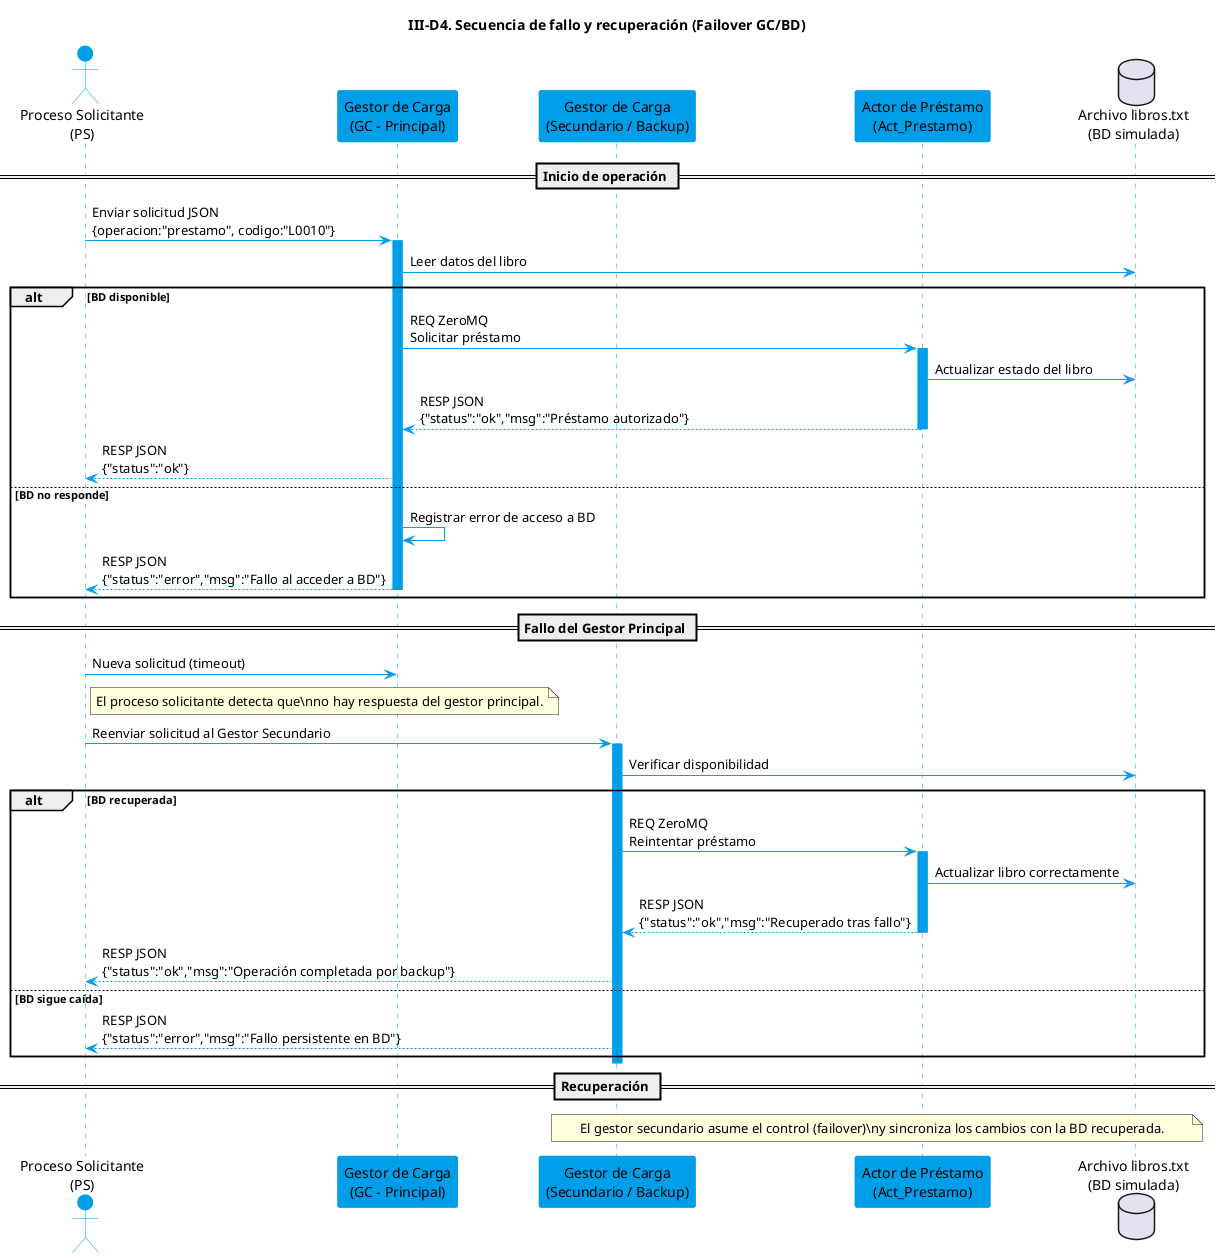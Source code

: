 @startuml
title III-D4. Secuencia de fallo y recuperación (Failover GC/BD)
skinparam backgroundColor white
skinparam sequence {
    LifeLineBorderColor #009ee8
    LifeLineBackgroundColor #009ee8
    ActorBorderColor #009ee8
    ActorBackgroundColor #009ee8
    ParticipantBorderColor #009ee8
    ParticipantBackgroundColor #009ee8
    ArrowColor #009ee8
    BoxBorderColor #009ee8
    BoxBackgroundColor white
}

actor "Proceso Solicitante\n(PS)" as PS
participant "Gestor de Carga\n(GC - Principal)" as GC
participant "Gestor de Carga\n(Secundario / Backup)" as GC2
participant "Actor de Préstamo\n(Act_Prestamo)" as AP
database "Archivo libros.txt\n(BD simulada)" as BD

== Inicio de operación ==
PS -> GC : Enviar solicitud JSON\n{operacion:"prestamo", codigo:"L0010"}
activate GC
GC -> BD : Leer datos del libro
alt BD disponible
    GC -> AP : REQ ZeroMQ\nSolicitar préstamo
    activate AP
    AP -> BD : Actualizar estado del libro
    AP --> GC : RESP JSON\n{"status":"ok","msg":"Préstamo autorizado"}
    deactivate AP
    GC --> PS : RESP JSON\n{"status":"ok"}
else BD no responde
    GC -> GC : Registrar error de acceso a BD
    GC --> PS : RESP JSON\n{"status":"error","msg":"Fallo al acceder a BD"}
    deactivate GC
end

== Fallo del Gestor Principal ==
PS -> GC : Nueva solicitud (timeout)
note right of PS
El proceso solicitante detecta que\nno hay respuesta del gestor principal.
end note
PS -> GC2 : Reenviar solicitud al Gestor Secundario
activate GC2

GC2 -> BD : Verificar disponibilidad
alt BD recuperada
    GC2 -> AP : REQ ZeroMQ\nReintentar préstamo
    activate AP
    AP -> BD : Actualizar libro correctamente
    AP --> GC2 : RESP JSON\n{"status":"ok","msg":"Recuperado tras fallo"}
    deactivate AP
    GC2 --> PS : RESP JSON\n{"status":"ok","msg":"Operación completada por backup"}
else BD sigue caída
    GC2 --> PS : RESP JSON\n{"status":"error","msg":"Fallo persistente en BD"}
end
deactivate GC2

== Recuperación ==
note over GC2, BD
El gestor secundario asume el control (failover)\ny sincroniza los cambios con la BD recuperada.
end note
@enduml
